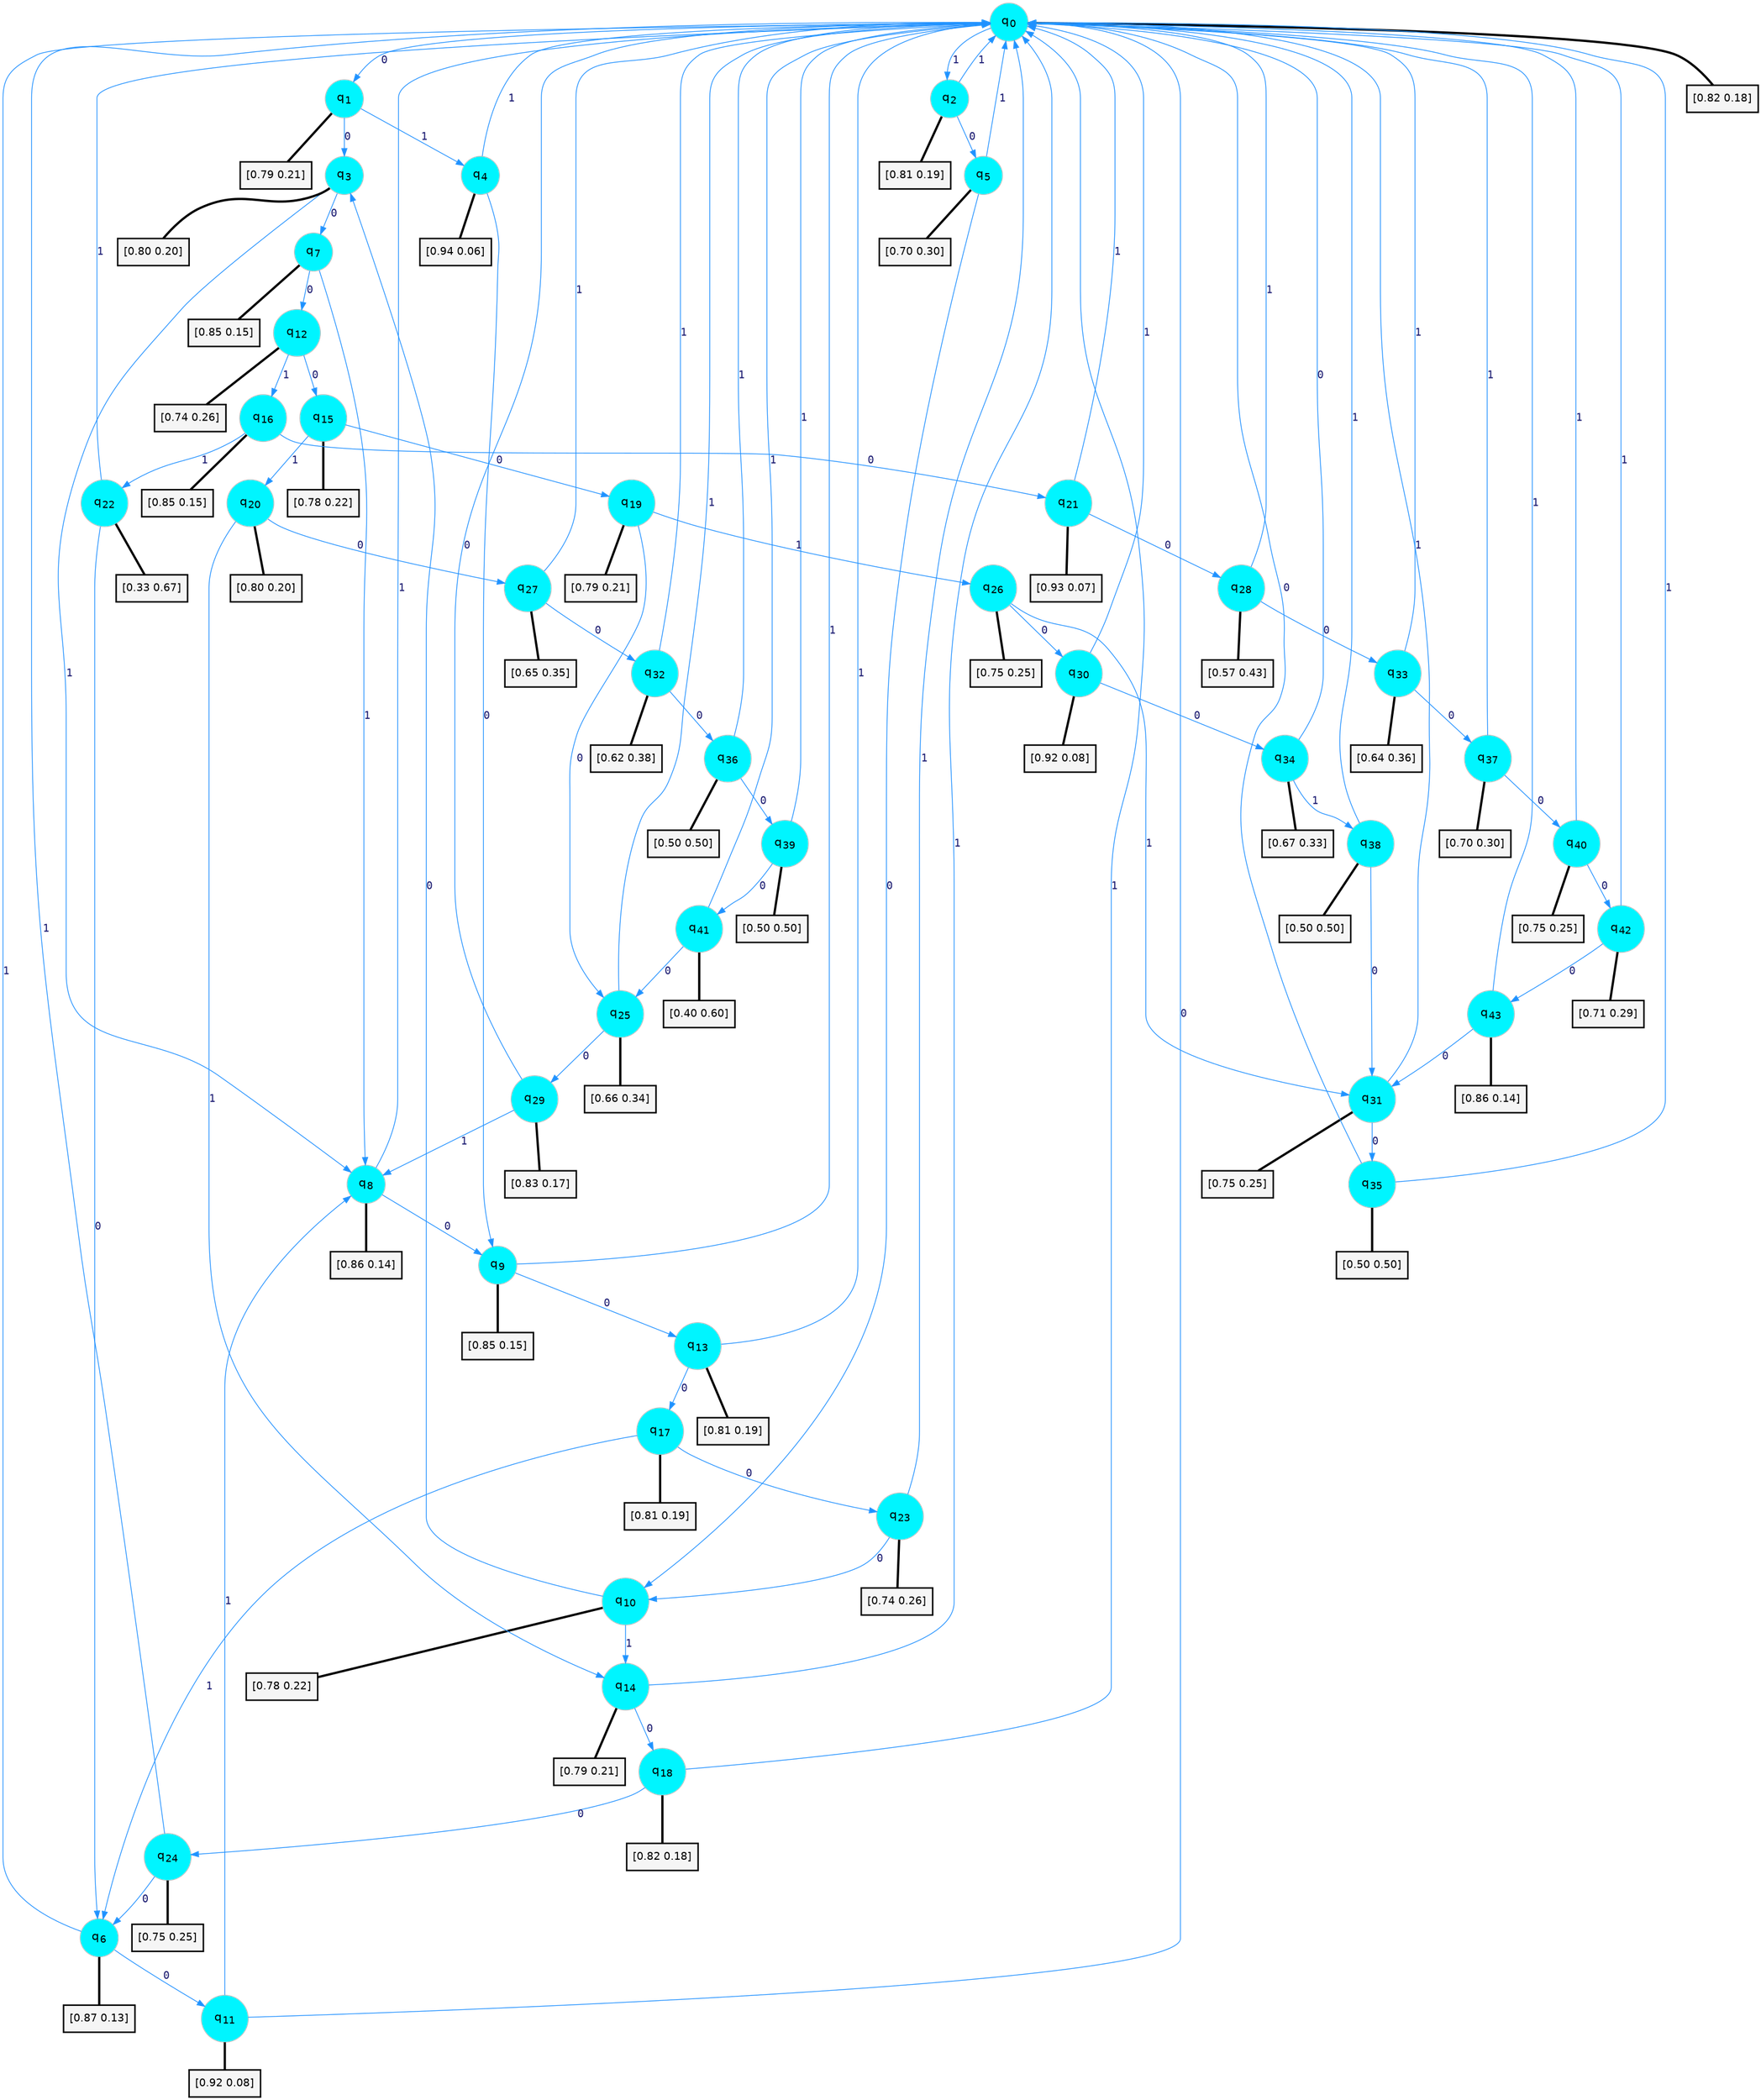 digraph G {
graph [
bgcolor=transparent, dpi=300, rankdir=TD, size="40,25"];
node [
color=gray, fillcolor=turquoise1, fontcolor=black, fontname=Helvetica, fontsize=16, fontweight=bold, shape=circle, style=filled];
edge [
arrowsize=1, color=dodgerblue1, fontcolor=midnightblue, fontname=courier, fontweight=bold, penwidth=1, style=solid, weight=20];
0[label=<q<SUB>0</SUB>>];
1[label=<q<SUB>1</SUB>>];
2[label=<q<SUB>2</SUB>>];
3[label=<q<SUB>3</SUB>>];
4[label=<q<SUB>4</SUB>>];
5[label=<q<SUB>5</SUB>>];
6[label=<q<SUB>6</SUB>>];
7[label=<q<SUB>7</SUB>>];
8[label=<q<SUB>8</SUB>>];
9[label=<q<SUB>9</SUB>>];
10[label=<q<SUB>10</SUB>>];
11[label=<q<SUB>11</SUB>>];
12[label=<q<SUB>12</SUB>>];
13[label=<q<SUB>13</SUB>>];
14[label=<q<SUB>14</SUB>>];
15[label=<q<SUB>15</SUB>>];
16[label=<q<SUB>16</SUB>>];
17[label=<q<SUB>17</SUB>>];
18[label=<q<SUB>18</SUB>>];
19[label=<q<SUB>19</SUB>>];
20[label=<q<SUB>20</SUB>>];
21[label=<q<SUB>21</SUB>>];
22[label=<q<SUB>22</SUB>>];
23[label=<q<SUB>23</SUB>>];
24[label=<q<SUB>24</SUB>>];
25[label=<q<SUB>25</SUB>>];
26[label=<q<SUB>26</SUB>>];
27[label=<q<SUB>27</SUB>>];
28[label=<q<SUB>28</SUB>>];
29[label=<q<SUB>29</SUB>>];
30[label=<q<SUB>30</SUB>>];
31[label=<q<SUB>31</SUB>>];
32[label=<q<SUB>32</SUB>>];
33[label=<q<SUB>33</SUB>>];
34[label=<q<SUB>34</SUB>>];
35[label=<q<SUB>35</SUB>>];
36[label=<q<SUB>36</SUB>>];
37[label=<q<SUB>37</SUB>>];
38[label=<q<SUB>38</SUB>>];
39[label=<q<SUB>39</SUB>>];
40[label=<q<SUB>40</SUB>>];
41[label=<q<SUB>41</SUB>>];
42[label=<q<SUB>42</SUB>>];
43[label=<q<SUB>43</SUB>>];
44[label="[0.82 0.18]", shape=box,fontcolor=black, fontname=Helvetica, fontsize=14, penwidth=2, fillcolor=whitesmoke,color=black];
45[label="[0.79 0.21]", shape=box,fontcolor=black, fontname=Helvetica, fontsize=14, penwidth=2, fillcolor=whitesmoke,color=black];
46[label="[0.81 0.19]", shape=box,fontcolor=black, fontname=Helvetica, fontsize=14, penwidth=2, fillcolor=whitesmoke,color=black];
47[label="[0.80 0.20]", shape=box,fontcolor=black, fontname=Helvetica, fontsize=14, penwidth=2, fillcolor=whitesmoke,color=black];
48[label="[0.94 0.06]", shape=box,fontcolor=black, fontname=Helvetica, fontsize=14, penwidth=2, fillcolor=whitesmoke,color=black];
49[label="[0.70 0.30]", shape=box,fontcolor=black, fontname=Helvetica, fontsize=14, penwidth=2, fillcolor=whitesmoke,color=black];
50[label="[0.87 0.13]", shape=box,fontcolor=black, fontname=Helvetica, fontsize=14, penwidth=2, fillcolor=whitesmoke,color=black];
51[label="[0.85 0.15]", shape=box,fontcolor=black, fontname=Helvetica, fontsize=14, penwidth=2, fillcolor=whitesmoke,color=black];
52[label="[0.86 0.14]", shape=box,fontcolor=black, fontname=Helvetica, fontsize=14, penwidth=2, fillcolor=whitesmoke,color=black];
53[label="[0.85 0.15]", shape=box,fontcolor=black, fontname=Helvetica, fontsize=14, penwidth=2, fillcolor=whitesmoke,color=black];
54[label="[0.78 0.22]", shape=box,fontcolor=black, fontname=Helvetica, fontsize=14, penwidth=2, fillcolor=whitesmoke,color=black];
55[label="[0.92 0.08]", shape=box,fontcolor=black, fontname=Helvetica, fontsize=14, penwidth=2, fillcolor=whitesmoke,color=black];
56[label="[0.74 0.26]", shape=box,fontcolor=black, fontname=Helvetica, fontsize=14, penwidth=2, fillcolor=whitesmoke,color=black];
57[label="[0.81 0.19]", shape=box,fontcolor=black, fontname=Helvetica, fontsize=14, penwidth=2, fillcolor=whitesmoke,color=black];
58[label="[0.79 0.21]", shape=box,fontcolor=black, fontname=Helvetica, fontsize=14, penwidth=2, fillcolor=whitesmoke,color=black];
59[label="[0.78 0.22]", shape=box,fontcolor=black, fontname=Helvetica, fontsize=14, penwidth=2, fillcolor=whitesmoke,color=black];
60[label="[0.85 0.15]", shape=box,fontcolor=black, fontname=Helvetica, fontsize=14, penwidth=2, fillcolor=whitesmoke,color=black];
61[label="[0.81 0.19]", shape=box,fontcolor=black, fontname=Helvetica, fontsize=14, penwidth=2, fillcolor=whitesmoke,color=black];
62[label="[0.82 0.18]", shape=box,fontcolor=black, fontname=Helvetica, fontsize=14, penwidth=2, fillcolor=whitesmoke,color=black];
63[label="[0.79 0.21]", shape=box,fontcolor=black, fontname=Helvetica, fontsize=14, penwidth=2, fillcolor=whitesmoke,color=black];
64[label="[0.80 0.20]", shape=box,fontcolor=black, fontname=Helvetica, fontsize=14, penwidth=2, fillcolor=whitesmoke,color=black];
65[label="[0.93 0.07]", shape=box,fontcolor=black, fontname=Helvetica, fontsize=14, penwidth=2, fillcolor=whitesmoke,color=black];
66[label="[0.33 0.67]", shape=box,fontcolor=black, fontname=Helvetica, fontsize=14, penwidth=2, fillcolor=whitesmoke,color=black];
67[label="[0.74 0.26]", shape=box,fontcolor=black, fontname=Helvetica, fontsize=14, penwidth=2, fillcolor=whitesmoke,color=black];
68[label="[0.75 0.25]", shape=box,fontcolor=black, fontname=Helvetica, fontsize=14, penwidth=2, fillcolor=whitesmoke,color=black];
69[label="[0.66 0.34]", shape=box,fontcolor=black, fontname=Helvetica, fontsize=14, penwidth=2, fillcolor=whitesmoke,color=black];
70[label="[0.75 0.25]", shape=box,fontcolor=black, fontname=Helvetica, fontsize=14, penwidth=2, fillcolor=whitesmoke,color=black];
71[label="[0.65 0.35]", shape=box,fontcolor=black, fontname=Helvetica, fontsize=14, penwidth=2, fillcolor=whitesmoke,color=black];
72[label="[0.57 0.43]", shape=box,fontcolor=black, fontname=Helvetica, fontsize=14, penwidth=2, fillcolor=whitesmoke,color=black];
73[label="[0.83 0.17]", shape=box,fontcolor=black, fontname=Helvetica, fontsize=14, penwidth=2, fillcolor=whitesmoke,color=black];
74[label="[0.92 0.08]", shape=box,fontcolor=black, fontname=Helvetica, fontsize=14, penwidth=2, fillcolor=whitesmoke,color=black];
75[label="[0.75 0.25]", shape=box,fontcolor=black, fontname=Helvetica, fontsize=14, penwidth=2, fillcolor=whitesmoke,color=black];
76[label="[0.62 0.38]", shape=box,fontcolor=black, fontname=Helvetica, fontsize=14, penwidth=2, fillcolor=whitesmoke,color=black];
77[label="[0.64 0.36]", shape=box,fontcolor=black, fontname=Helvetica, fontsize=14, penwidth=2, fillcolor=whitesmoke,color=black];
78[label="[0.67 0.33]", shape=box,fontcolor=black, fontname=Helvetica, fontsize=14, penwidth=2, fillcolor=whitesmoke,color=black];
79[label="[0.50 0.50]", shape=box,fontcolor=black, fontname=Helvetica, fontsize=14, penwidth=2, fillcolor=whitesmoke,color=black];
80[label="[0.50 0.50]", shape=box,fontcolor=black, fontname=Helvetica, fontsize=14, penwidth=2, fillcolor=whitesmoke,color=black];
81[label="[0.70 0.30]", shape=box,fontcolor=black, fontname=Helvetica, fontsize=14, penwidth=2, fillcolor=whitesmoke,color=black];
82[label="[0.50 0.50]", shape=box,fontcolor=black, fontname=Helvetica, fontsize=14, penwidth=2, fillcolor=whitesmoke,color=black];
83[label="[0.50 0.50]", shape=box,fontcolor=black, fontname=Helvetica, fontsize=14, penwidth=2, fillcolor=whitesmoke,color=black];
84[label="[0.75 0.25]", shape=box,fontcolor=black, fontname=Helvetica, fontsize=14, penwidth=2, fillcolor=whitesmoke,color=black];
85[label="[0.40 0.60]", shape=box,fontcolor=black, fontname=Helvetica, fontsize=14, penwidth=2, fillcolor=whitesmoke,color=black];
86[label="[0.71 0.29]", shape=box,fontcolor=black, fontname=Helvetica, fontsize=14, penwidth=2, fillcolor=whitesmoke,color=black];
87[label="[0.86 0.14]", shape=box,fontcolor=black, fontname=Helvetica, fontsize=14, penwidth=2, fillcolor=whitesmoke,color=black];
0->1 [label=0];
0->2 [label=1];
0->44 [arrowhead=none, penwidth=3,color=black];
1->3 [label=0];
1->4 [label=1];
1->45 [arrowhead=none, penwidth=3,color=black];
2->5 [label=0];
2->0 [label=1];
2->46 [arrowhead=none, penwidth=3,color=black];
3->7 [label=0];
3->8 [label=1];
3->47 [arrowhead=none, penwidth=3,color=black];
4->9 [label=0];
4->0 [label=1];
4->48 [arrowhead=none, penwidth=3,color=black];
5->10 [label=0];
5->0 [label=1];
5->49 [arrowhead=none, penwidth=3,color=black];
6->11 [label=0];
6->0 [label=1];
6->50 [arrowhead=none, penwidth=3,color=black];
7->12 [label=0];
7->8 [label=1];
7->51 [arrowhead=none, penwidth=3,color=black];
8->9 [label=0];
8->0 [label=1];
8->52 [arrowhead=none, penwidth=3,color=black];
9->13 [label=0];
9->0 [label=1];
9->53 [arrowhead=none, penwidth=3,color=black];
10->3 [label=0];
10->14 [label=1];
10->54 [arrowhead=none, penwidth=3,color=black];
11->0 [label=0];
11->8 [label=1];
11->55 [arrowhead=none, penwidth=3,color=black];
12->15 [label=0];
12->16 [label=1];
12->56 [arrowhead=none, penwidth=3,color=black];
13->17 [label=0];
13->0 [label=1];
13->57 [arrowhead=none, penwidth=3,color=black];
14->18 [label=0];
14->0 [label=1];
14->58 [arrowhead=none, penwidth=3,color=black];
15->19 [label=0];
15->20 [label=1];
15->59 [arrowhead=none, penwidth=3,color=black];
16->21 [label=0];
16->22 [label=1];
16->60 [arrowhead=none, penwidth=3,color=black];
17->23 [label=0];
17->6 [label=1];
17->61 [arrowhead=none, penwidth=3,color=black];
18->24 [label=0];
18->0 [label=1];
18->62 [arrowhead=none, penwidth=3,color=black];
19->25 [label=0];
19->26 [label=1];
19->63 [arrowhead=none, penwidth=3,color=black];
20->27 [label=0];
20->14 [label=1];
20->64 [arrowhead=none, penwidth=3,color=black];
21->28 [label=0];
21->0 [label=1];
21->65 [arrowhead=none, penwidth=3,color=black];
22->6 [label=0];
22->0 [label=1];
22->66 [arrowhead=none, penwidth=3,color=black];
23->10 [label=0];
23->0 [label=1];
23->67 [arrowhead=none, penwidth=3,color=black];
24->6 [label=0];
24->0 [label=1];
24->68 [arrowhead=none, penwidth=3,color=black];
25->29 [label=0];
25->0 [label=1];
25->69 [arrowhead=none, penwidth=3,color=black];
26->30 [label=0];
26->31 [label=1];
26->70 [arrowhead=none, penwidth=3,color=black];
27->32 [label=0];
27->0 [label=1];
27->71 [arrowhead=none, penwidth=3,color=black];
28->33 [label=0];
28->0 [label=1];
28->72 [arrowhead=none, penwidth=3,color=black];
29->0 [label=0];
29->8 [label=1];
29->73 [arrowhead=none, penwidth=3,color=black];
30->34 [label=0];
30->0 [label=1];
30->74 [arrowhead=none, penwidth=3,color=black];
31->35 [label=0];
31->0 [label=1];
31->75 [arrowhead=none, penwidth=3,color=black];
32->36 [label=0];
32->0 [label=1];
32->76 [arrowhead=none, penwidth=3,color=black];
33->37 [label=0];
33->0 [label=1];
33->77 [arrowhead=none, penwidth=3,color=black];
34->0 [label=0];
34->38 [label=1];
34->78 [arrowhead=none, penwidth=3,color=black];
35->0 [label=0];
35->0 [label=1];
35->79 [arrowhead=none, penwidth=3,color=black];
36->39 [label=0];
36->0 [label=1];
36->80 [arrowhead=none, penwidth=3,color=black];
37->40 [label=0];
37->0 [label=1];
37->81 [arrowhead=none, penwidth=3,color=black];
38->31 [label=0];
38->0 [label=1];
38->82 [arrowhead=none, penwidth=3,color=black];
39->41 [label=0];
39->0 [label=1];
39->83 [arrowhead=none, penwidth=3,color=black];
40->42 [label=0];
40->0 [label=1];
40->84 [arrowhead=none, penwidth=3,color=black];
41->25 [label=0];
41->0 [label=1];
41->85 [arrowhead=none, penwidth=3,color=black];
42->43 [label=0];
42->0 [label=1];
42->86 [arrowhead=none, penwidth=3,color=black];
43->31 [label=0];
43->0 [label=1];
43->87 [arrowhead=none, penwidth=3,color=black];
}
